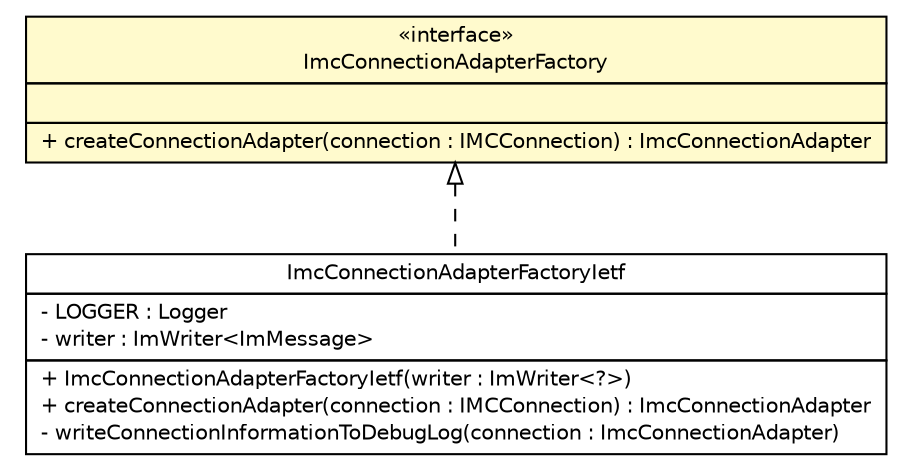 #!/usr/local/bin/dot
#
# Class diagram 
# Generated by UMLGraph version R5_6 (http://www.umlgraph.org/)
#

digraph G {
	edge [fontname="Helvetica",fontsize=10,labelfontname="Helvetica",labelfontsize=10];
	node [fontname="Helvetica",fontsize=10,shape=plaintext];
	nodesep=0.25;
	ranksep=0.5;
	// de.hsbremen.tc.tnc.im.adapter.connection.ImcConnectionAdapterFactoryIetf
	c4528 [label=<<table title="de.hsbremen.tc.tnc.im.adapter.connection.ImcConnectionAdapterFactoryIetf" border="0" cellborder="1" cellspacing="0" cellpadding="2" port="p" href="./ImcConnectionAdapterFactoryIetf.html">
		<tr><td><table border="0" cellspacing="0" cellpadding="1">
<tr><td align="center" balign="center"> ImcConnectionAdapterFactoryIetf </td></tr>
		</table></td></tr>
		<tr><td><table border="0" cellspacing="0" cellpadding="1">
<tr><td align="left" balign="left"> - LOGGER : Logger </td></tr>
<tr><td align="left" balign="left"> - writer : ImWriter&lt;ImMessage&gt; </td></tr>
		</table></td></tr>
		<tr><td><table border="0" cellspacing="0" cellpadding="1">
<tr><td align="left" balign="left"> + ImcConnectionAdapterFactoryIetf(writer : ImWriter&lt;?&gt;) </td></tr>
<tr><td align="left" balign="left"> + createConnectionAdapter(connection : IMCConnection) : ImcConnectionAdapter </td></tr>
<tr><td align="left" balign="left"> - writeConnectionInformationToDebugLog(connection : ImcConnectionAdapter) </td></tr>
		</table></td></tr>
		</table>>, URL="./ImcConnectionAdapterFactoryIetf.html", fontname="Helvetica", fontcolor="black", fontsize=10.0];
	// de.hsbremen.tc.tnc.im.adapter.connection.ImcConnectionAdapterFactory
	c4529 [label=<<table title="de.hsbremen.tc.tnc.im.adapter.connection.ImcConnectionAdapterFactory" border="0" cellborder="1" cellspacing="0" cellpadding="2" port="p" bgcolor="lemonChiffon" href="./ImcConnectionAdapterFactory.html">
		<tr><td><table border="0" cellspacing="0" cellpadding="1">
<tr><td align="center" balign="center"> &#171;interface&#187; </td></tr>
<tr><td align="center" balign="center"> ImcConnectionAdapterFactory </td></tr>
		</table></td></tr>
		<tr><td><table border="0" cellspacing="0" cellpadding="1">
<tr><td align="left" balign="left">  </td></tr>
		</table></td></tr>
		<tr><td><table border="0" cellspacing="0" cellpadding="1">
<tr><td align="left" balign="left"> + createConnectionAdapter(connection : IMCConnection) : ImcConnectionAdapter </td></tr>
		</table></td></tr>
		</table>>, URL="./ImcConnectionAdapterFactory.html", fontname="Helvetica", fontcolor="black", fontsize=10.0];
	//de.hsbremen.tc.tnc.im.adapter.connection.ImcConnectionAdapterFactoryIetf implements de.hsbremen.tc.tnc.im.adapter.connection.ImcConnectionAdapterFactory
	c4529:p -> c4528:p [dir=back,arrowtail=empty,style=dashed];
}

